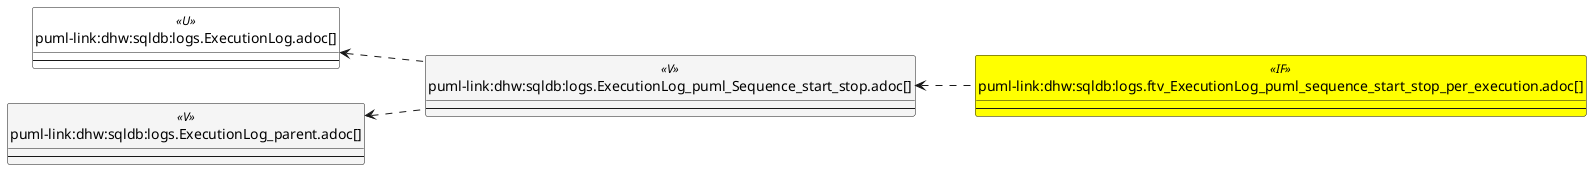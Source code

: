 @startuml
left to right direction
'top to bottom direction
hide circle
'avoide "." issues:
set namespaceSeparator none


skinparam class {
  BackgroundColor White
  BackgroundColor<<FN>> Yellow
  BackgroundColor<<FS>> Yellow
  BackgroundColor<<FT>> LightGray
  BackgroundColor<<IF>> Yellow
  BackgroundColor<<IS>> Yellow
  BackgroundColor<<P>> Aqua
  BackgroundColor<<PC>> Aqua
  BackgroundColor<<SN>> Yellow
  BackgroundColor<<SO>> SlateBlue
  BackgroundColor<<TF>> LightGray
  BackgroundColor<<TR>> Tomato
  BackgroundColor<<U>> White
  BackgroundColor<<V>> WhiteSmoke
  BackgroundColor<<X>> Aqua
  BackgroundColor<<external>> AliceBlue
}


entity "puml-link:dhw:sqldb:logs.ExecutionLog.adoc[]" as logs.ExecutionLog << U >> {
  --
}

entity "puml-link:dhw:sqldb:logs.ExecutionLog_parent.adoc[]" as logs.ExecutionLog_parent << V >> {
  --
}

entity "puml-link:dhw:sqldb:logs.ExecutionLog_puml_Sequence_start_stop.adoc[]" as logs.ExecutionLog_puml_Sequence_start_stop << V >> {
  --
}

entity "puml-link:dhw:sqldb:logs.ftv_ExecutionLog_puml_sequence_start_stop_per_execution.adoc[]" as logs.ftv_ExecutionLog_puml_sequence_start_stop_per_execution << IF >> {
  --
}

logs.ExecutionLog <.. logs.ExecutionLog_puml_Sequence_start_stop
logs.ExecutionLog_parent <.. logs.ExecutionLog_puml_Sequence_start_stop
logs.ExecutionLog_puml_Sequence_start_stop <.. logs.ftv_ExecutionLog_puml_sequence_start_stop_per_execution
@enduml

